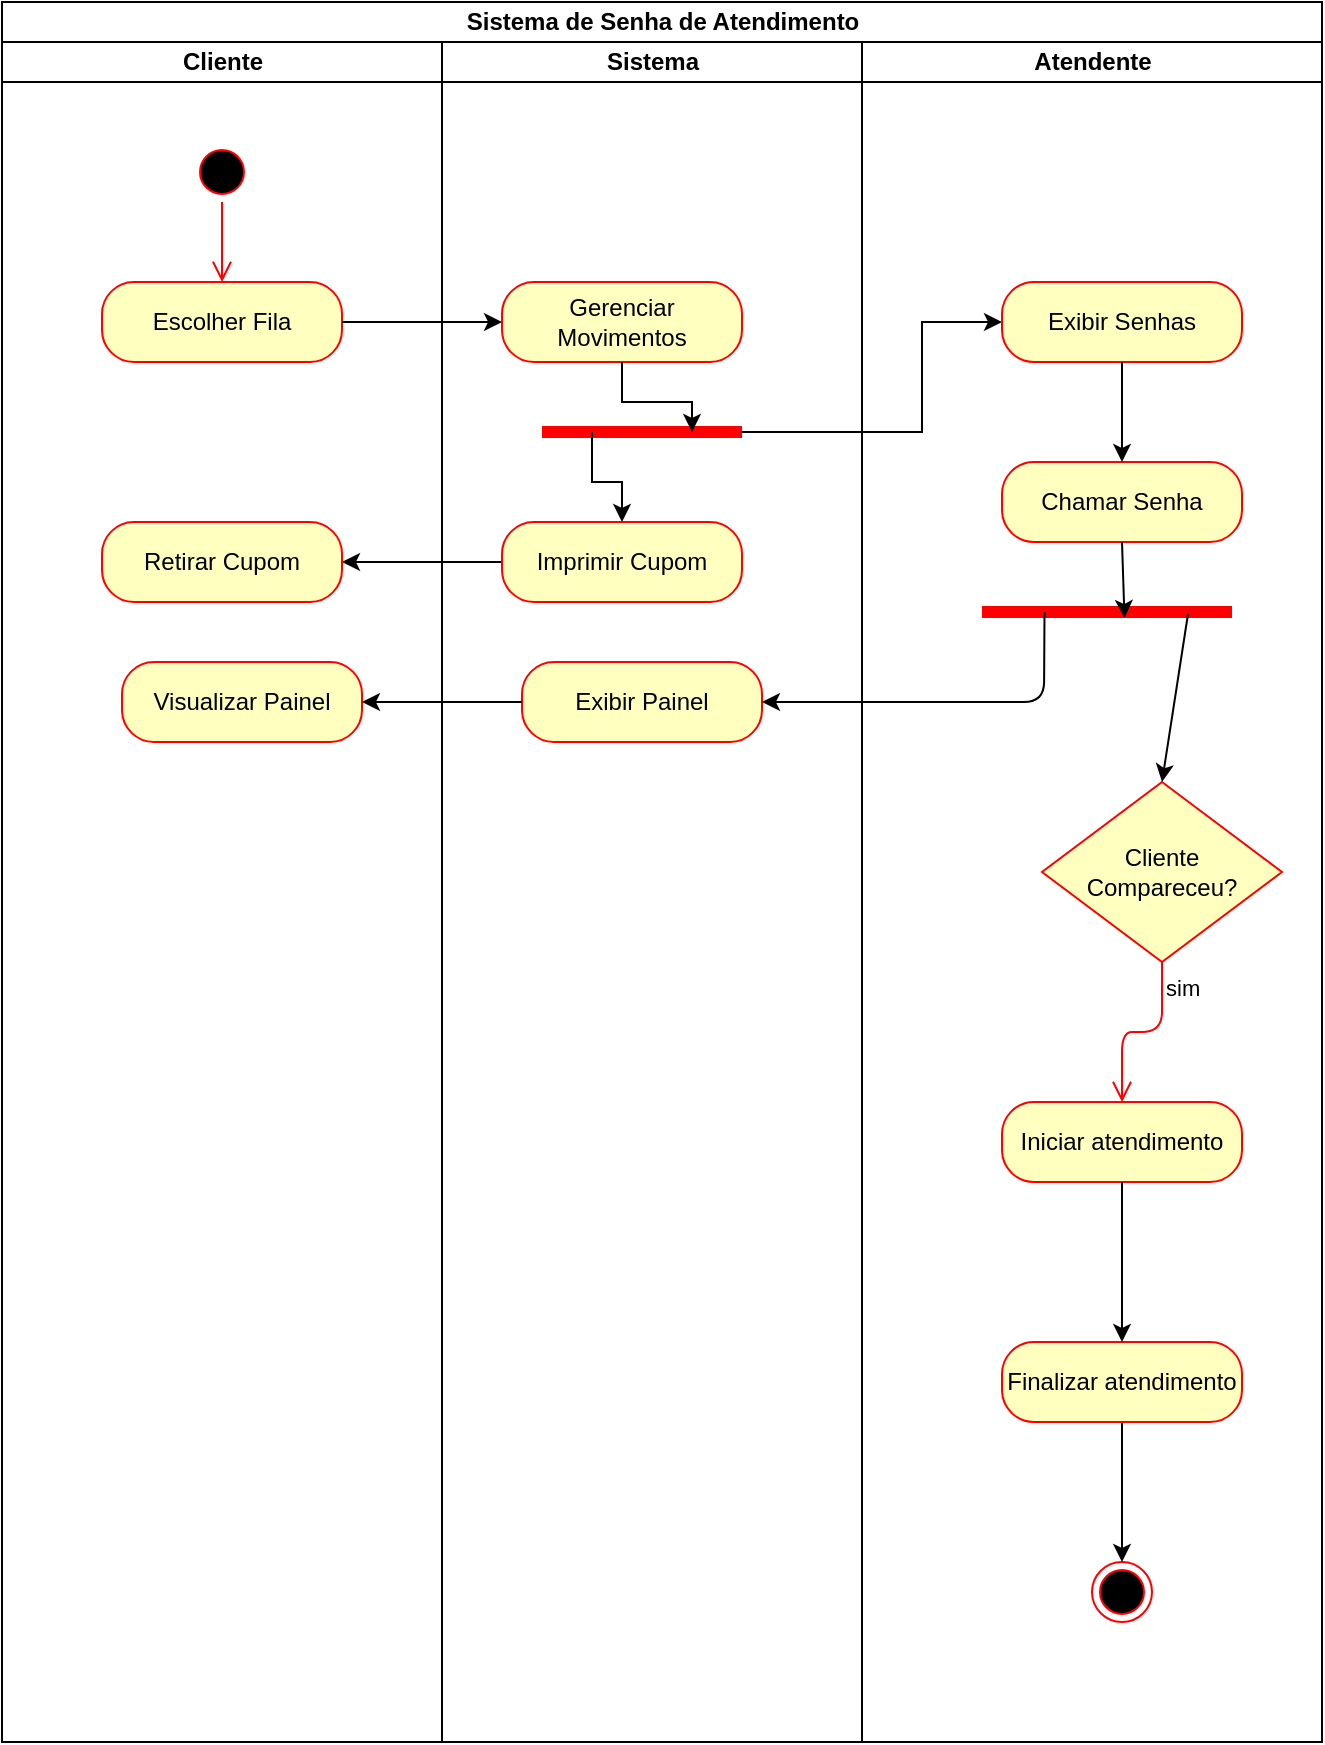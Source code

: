 <mxfile version="14.4.3" type="device"><diagram id="GsC5aVv8G9JKubu5b2X8" name="Page-1"><mxGraphModel dx="1102" dy="614" grid="1" gridSize="10" guides="1" tooltips="1" connect="1" arrows="1" fold="1" page="1" pageScale="1" pageWidth="827" pageHeight="1169" math="0" shadow="0"><root><mxCell id="0"/><mxCell id="1" parent="0"/><mxCell id="h1WradyywRM9kbjBOS0P-1" value="Sistema de Senha de Atendimento" style="swimlane;html=1;childLayout=stackLayout;resizeParent=1;resizeParentMax=0;startSize=20;" vertex="1" parent="1"><mxGeometry x="80" y="40" width="660" height="870" as="geometry"/></mxCell><mxCell id="h1WradyywRM9kbjBOS0P-2" value="Cliente" style="swimlane;html=1;startSize=20;" vertex="1" parent="h1WradyywRM9kbjBOS0P-1"><mxGeometry y="20" width="220" height="850" as="geometry"/></mxCell><mxCell id="h1WradyywRM9kbjBOS0P-5" value="" style="ellipse;html=1;shape=startState;fillColor=#000000;strokeColor=#ff0000;" vertex="1" parent="h1WradyywRM9kbjBOS0P-2"><mxGeometry x="95" y="50" width="30" height="30" as="geometry"/></mxCell><mxCell id="h1WradyywRM9kbjBOS0P-6" value="" style="edgeStyle=orthogonalEdgeStyle;html=1;verticalAlign=bottom;endArrow=open;endSize=8;strokeColor=#ff0000;entryX=0.5;entryY=0;entryDx=0;entryDy=0;" edge="1" source="h1WradyywRM9kbjBOS0P-5" parent="h1WradyywRM9kbjBOS0P-2" target="h1WradyywRM9kbjBOS0P-8"><mxGeometry relative="1" as="geometry"><mxPoint x="110" y="140" as="targetPoint"/></mxGeometry></mxCell><mxCell id="h1WradyywRM9kbjBOS0P-8" value="Escolher Fila" style="rounded=1;whiteSpace=wrap;html=1;arcSize=40;fontColor=#000000;fillColor=#ffffc0;strokeColor=#ff0000;" vertex="1" parent="h1WradyywRM9kbjBOS0P-2"><mxGeometry x="50" y="120" width="120" height="40" as="geometry"/></mxCell><mxCell id="h1WradyywRM9kbjBOS0P-27" value="Visualizar Painel" style="rounded=1;whiteSpace=wrap;html=1;arcSize=40;fontColor=#000000;fillColor=#ffffc0;strokeColor=#ff0000;" vertex="1" parent="h1WradyywRM9kbjBOS0P-2"><mxGeometry x="60" y="310" width="120" height="40" as="geometry"/></mxCell><mxCell id="h1WradyywRM9kbjBOS0P-3" value="Sistema" style="swimlane;html=1;startSize=20;" vertex="1" parent="h1WradyywRM9kbjBOS0P-1"><mxGeometry x="220" y="20" width="210" height="850" as="geometry"/></mxCell><mxCell id="h1WradyywRM9kbjBOS0P-10" value="Gerenciar Movimentos" style="rounded=1;whiteSpace=wrap;html=1;arcSize=40;fontColor=#000000;fillColor=#ffffc0;strokeColor=#ff0000;" vertex="1" parent="h1WradyywRM9kbjBOS0P-3"><mxGeometry x="30" y="120" width="120" height="40" as="geometry"/></mxCell><mxCell id="h1WradyywRM9kbjBOS0P-18" value="" style="shape=line;html=1;strokeWidth=6;strokeColor=#ff0000;" vertex="1" parent="h1WradyywRM9kbjBOS0P-3"><mxGeometry x="50" y="190" width="100" height="10" as="geometry"/></mxCell><mxCell id="h1WradyywRM9kbjBOS0P-13" value="" style="edgeStyle=orthogonalEdgeStyle;rounded=0;orthogonalLoop=1;jettySize=auto;html=1;entryX=0.75;entryY=0.5;entryDx=0;entryDy=0;entryPerimeter=0;" edge="1" parent="h1WradyywRM9kbjBOS0P-3" source="h1WradyywRM9kbjBOS0P-10" target="h1WradyywRM9kbjBOS0P-18"><mxGeometry relative="1" as="geometry"/></mxCell><mxCell id="h1WradyywRM9kbjBOS0P-25" value="Exibir Painel" style="rounded=1;whiteSpace=wrap;html=1;arcSize=40;fontColor=#000000;fillColor=#ffffc0;strokeColor=#ff0000;" vertex="1" parent="h1WradyywRM9kbjBOS0P-3"><mxGeometry x="40" y="310" width="120" height="40" as="geometry"/></mxCell><mxCell id="h1WradyywRM9kbjBOS0P-11" value="" style="edgeStyle=orthogonalEdgeStyle;rounded=0;orthogonalLoop=1;jettySize=auto;html=1;" edge="1" parent="h1WradyywRM9kbjBOS0P-1" source="h1WradyywRM9kbjBOS0P-8" target="h1WradyywRM9kbjBOS0P-10"><mxGeometry relative="1" as="geometry"/></mxCell><mxCell id="h1WradyywRM9kbjBOS0P-22" value="" style="edgeStyle=orthogonalEdgeStyle;rounded=0;orthogonalLoop=1;jettySize=auto;html=1;entryX=0;entryY=0.5;entryDx=0;entryDy=0;" edge="1" parent="h1WradyywRM9kbjBOS0P-1" source="h1WradyywRM9kbjBOS0P-18" target="h1WradyywRM9kbjBOS0P-16"><mxGeometry relative="1" as="geometry"><Array as="points"><mxPoint x="460" y="215"/><mxPoint x="460" y="160"/></Array></mxGeometry></mxCell><mxCell id="h1WradyywRM9kbjBOS0P-28" value="" style="edgeStyle=orthogonalEdgeStyle;rounded=0;orthogonalLoop=1;jettySize=auto;html=1;" edge="1" parent="h1WradyywRM9kbjBOS0P-1" source="h1WradyywRM9kbjBOS0P-25" target="h1WradyywRM9kbjBOS0P-27"><mxGeometry relative="1" as="geometry"/></mxCell><mxCell id="h1WradyywRM9kbjBOS0P-4" value="Atendente" style="swimlane;html=1;startSize=20;" vertex="1" parent="h1WradyywRM9kbjBOS0P-1"><mxGeometry x="430" y="20" width="230" height="850" as="geometry"/></mxCell><mxCell id="h1WradyywRM9kbjBOS0P-16" value="Exibir Senhas" style="rounded=1;whiteSpace=wrap;html=1;arcSize=40;fontColor=#000000;fillColor=#ffffc0;strokeColor=#ff0000;" vertex="1" parent="h1WradyywRM9kbjBOS0P-4"><mxGeometry x="70" y="120" width="120" height="40" as="geometry"/></mxCell><mxCell id="h1WradyywRM9kbjBOS0P-23" value="Chamar Senha" style="rounded=1;whiteSpace=wrap;html=1;arcSize=40;fontColor=#000000;fillColor=#ffffc0;strokeColor=#ff0000;" vertex="1" parent="h1WradyywRM9kbjBOS0P-4"><mxGeometry x="70" y="210" width="120" height="40" as="geometry"/></mxCell><mxCell id="h1WradyywRM9kbjBOS0P-24" value="" style="edgeStyle=orthogonalEdgeStyle;rounded=0;orthogonalLoop=1;jettySize=auto;html=1;" edge="1" parent="h1WradyywRM9kbjBOS0P-4" source="h1WradyywRM9kbjBOS0P-16" target="h1WradyywRM9kbjBOS0P-23"><mxGeometry relative="1" as="geometry"/></mxCell><mxCell id="h1WradyywRM9kbjBOS0P-29" value="" style="shape=line;html=1;strokeWidth=6;strokeColor=#ff0000;" vertex="1" parent="h1WradyywRM9kbjBOS0P-4"><mxGeometry x="60" y="280" width="125" height="10" as="geometry"/></mxCell><mxCell id="h1WradyywRM9kbjBOS0P-32" value="" style="endArrow=classic;html=1;exitX=0.5;exitY=1;exitDx=0;exitDy=0;entryX=0.57;entryY=0.8;entryDx=0;entryDy=0;entryPerimeter=0;" edge="1" parent="h1WradyywRM9kbjBOS0P-4" source="h1WradyywRM9kbjBOS0P-23" target="h1WradyywRM9kbjBOS0P-29"><mxGeometry width="50" height="50" relative="1" as="geometry"><mxPoint x="90" y="360" as="sourcePoint"/><mxPoint x="140" y="310" as="targetPoint"/></mxGeometry></mxCell><mxCell id="h1WradyywRM9kbjBOS0P-37" value="Cliente &lt;br&gt;Compareceu?" style="rhombus;whiteSpace=wrap;html=1;fillColor=#ffffc0;strokeColor=#ff0000;" vertex="1" parent="h1WradyywRM9kbjBOS0P-4"><mxGeometry x="90" y="370" width="120" height="90" as="geometry"/></mxCell><mxCell id="h1WradyywRM9kbjBOS0P-39" value="sim" style="edgeStyle=orthogonalEdgeStyle;html=1;align=left;verticalAlign=top;endArrow=open;endSize=8;strokeColor=#ff0000;entryX=0.5;entryY=0;entryDx=0;entryDy=0;" edge="1" source="h1WradyywRM9kbjBOS0P-37" parent="h1WradyywRM9kbjBOS0P-4" target="h1WradyywRM9kbjBOS0P-41"><mxGeometry x="-1" relative="1" as="geometry"><mxPoint x="115" y="500" as="targetPoint"/></mxGeometry></mxCell><mxCell id="h1WradyywRM9kbjBOS0P-40" value="" style="endArrow=classic;html=1;entryX=0.5;entryY=0;entryDx=0;entryDy=0;exitX=0.824;exitY=0.6;exitDx=0;exitDy=0;exitPerimeter=0;" edge="1" parent="h1WradyywRM9kbjBOS0P-4" source="h1WradyywRM9kbjBOS0P-29" target="h1WradyywRM9kbjBOS0P-37"><mxGeometry width="50" height="50" relative="1" as="geometry"><mxPoint x="101.25" y="295" as="sourcePoint"/><mxPoint x="-40" y="340" as="targetPoint"/></mxGeometry></mxCell><mxCell id="h1WradyywRM9kbjBOS0P-41" value="Iniciar atendimento" style="rounded=1;whiteSpace=wrap;html=1;arcSize=40;fontColor=#000000;fillColor=#ffffc0;strokeColor=#ff0000;" vertex="1" parent="h1WradyywRM9kbjBOS0P-4"><mxGeometry x="70" y="530" width="120" height="40" as="geometry"/></mxCell><mxCell id="h1WradyywRM9kbjBOS0P-7" value="" style="ellipse;html=1;shape=endState;fillColor=#000000;strokeColor=#ff0000;" vertex="1" parent="h1WradyywRM9kbjBOS0P-4"><mxGeometry x="115" y="760" width="30" height="30" as="geometry"/></mxCell><mxCell id="h1WradyywRM9kbjBOS0P-33" value="" style="endArrow=classic;html=1;entryX=1;entryY=0.5;entryDx=0;entryDy=0;exitX=0.25;exitY=0.5;exitDx=0;exitDy=0;exitPerimeter=0;" edge="1" parent="h1WradyywRM9kbjBOS0P-1" source="h1WradyywRM9kbjBOS0P-29" target="h1WradyywRM9kbjBOS0P-25"><mxGeometry width="50" height="50" relative="1" as="geometry"><mxPoint x="500" y="410" as="sourcePoint"/><mxPoint x="550" y="360" as="targetPoint"/><Array as="points"><mxPoint x="521" y="350"/></Array></mxGeometry></mxCell><mxCell id="h1WradyywRM9kbjBOS0P-15" value="" style="edgeStyle=orthogonalEdgeStyle;rounded=0;orthogonalLoop=1;jettySize=auto;html=1;" edge="1" parent="1" source="h1WradyywRM9kbjBOS0P-12" target="h1WradyywRM9kbjBOS0P-14"><mxGeometry relative="1" as="geometry"/></mxCell><mxCell id="h1WradyywRM9kbjBOS0P-12" value="Imprimir Cupom" style="rounded=1;whiteSpace=wrap;html=1;arcSize=40;fontColor=#000000;fillColor=#ffffc0;strokeColor=#ff0000;" vertex="1" parent="1"><mxGeometry x="330" y="300" width="120" height="40" as="geometry"/></mxCell><mxCell id="h1WradyywRM9kbjBOS0P-14" value="Retirar Cupom" style="rounded=1;whiteSpace=wrap;html=1;arcSize=40;fontColor=#000000;fillColor=#ffffc0;strokeColor=#ff0000;" vertex="1" parent="1"><mxGeometry x="130" y="300" width="120" height="40" as="geometry"/></mxCell><mxCell id="h1WradyywRM9kbjBOS0P-20" value="" style="edgeStyle=orthogonalEdgeStyle;rounded=0;orthogonalLoop=1;jettySize=auto;html=1;exitX=0.25;exitY=0.5;exitDx=0;exitDy=0;exitPerimeter=0;" edge="1" parent="1" source="h1WradyywRM9kbjBOS0P-18" target="h1WradyywRM9kbjBOS0P-12"><mxGeometry relative="1" as="geometry"/></mxCell><mxCell id="h1WradyywRM9kbjBOS0P-45" value="" style="edgeStyle=none;rounded=0;orthogonalLoop=1;jettySize=auto;html=1;entryX=0.5;entryY=0;entryDx=0;entryDy=0;" edge="1" parent="1" source="h1WradyywRM9kbjBOS0P-42" target="h1WradyywRM9kbjBOS0P-7"><mxGeometry relative="1" as="geometry"><mxPoint x="648.333" y="830" as="targetPoint"/></mxGeometry></mxCell><mxCell id="h1WradyywRM9kbjBOS0P-42" value="Finalizar atendimento" style="rounded=1;whiteSpace=wrap;html=1;arcSize=40;fontColor=#000000;fillColor=#ffffc0;strokeColor=#ff0000;" vertex="1" parent="1"><mxGeometry x="580" y="710" width="120" height="40" as="geometry"/></mxCell><mxCell id="h1WradyywRM9kbjBOS0P-43" value="" style="edgeStyle=none;rounded=0;orthogonalLoop=1;jettySize=auto;html=1;" edge="1" parent="1" source="h1WradyywRM9kbjBOS0P-41" target="h1WradyywRM9kbjBOS0P-42"><mxGeometry relative="1" as="geometry"/></mxCell></root></mxGraphModel></diagram></mxfile>